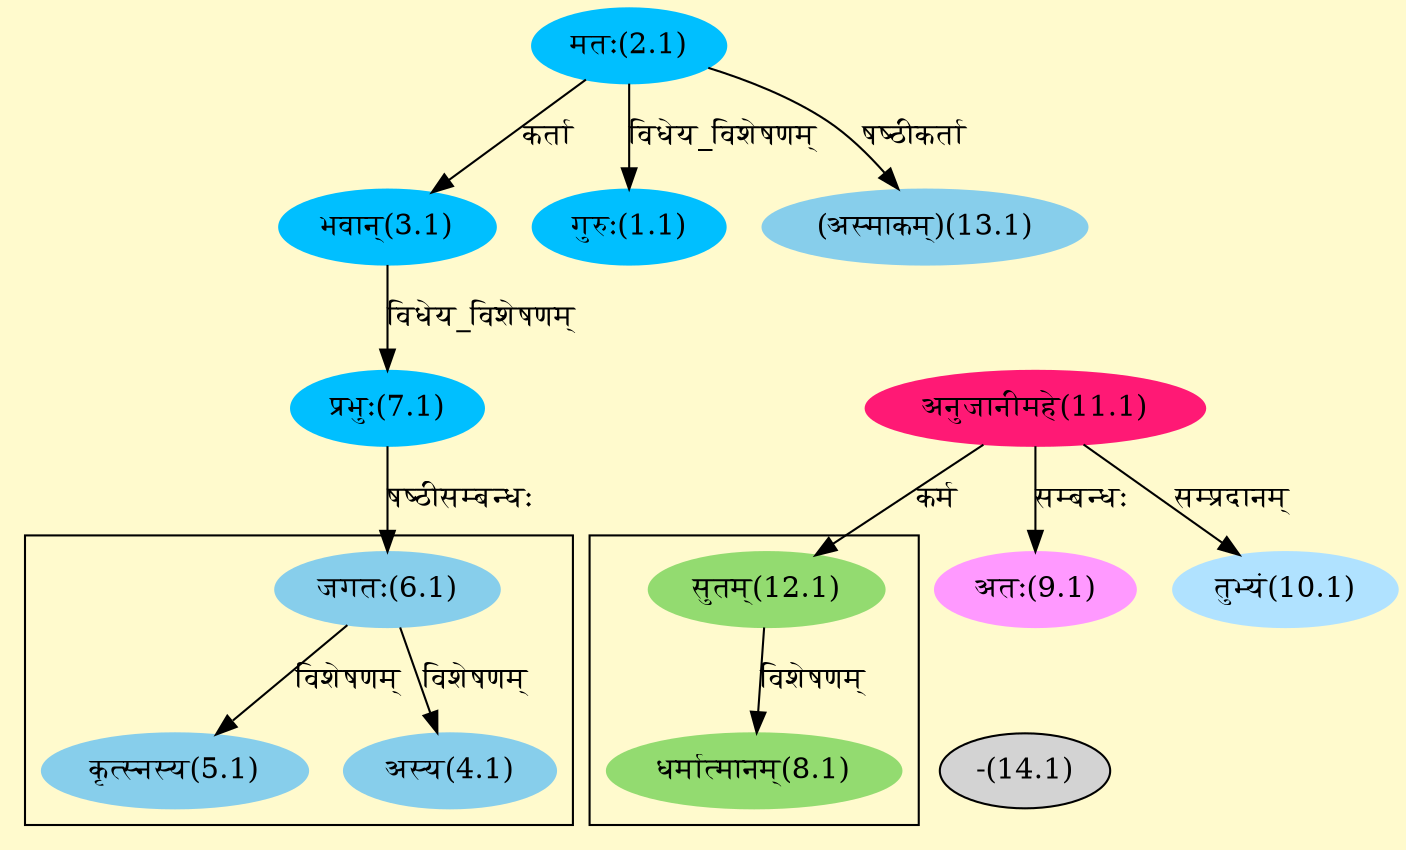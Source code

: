 digraph G{
rankdir=BT;
 compound=true;
 bgcolor="lemonchiffon1";

subgraph cluster_1{
Node4_1 [style=filled, color="#87CEEB" label = "अस्य(4.1)"]
Node6_1 [style=filled, color="#87CEEB" label = "जगतः(6.1)"]
Node5_1 [style=filled, color="#87CEEB" label = "कृत्स्नस्य(5.1)"]

}

subgraph cluster_2{
Node8_1 [style=filled, color="#93DB70" label = "धर्मात्मानम्(8.1)"]
Node12_1 [style=filled, color="#93DB70" label = "सुतम्(12.1)"]

}
Node1_1 [style=filled, color="#00BFFF" label = "गुरुः(1.1)"]
Node2_1 [style=filled, color="#00BFFF" label = "मतः(2.1)"]
Node [style=filled, color="" label = "()"]
Node3_1 [style=filled, color="#00BFFF" label = "भवान्(3.1)"]
Node6_1 [style=filled, color="#87CEEB" label = "जगतः(6.1)"]
Node7_1 [style=filled, color="#00BFFF" label = "प्रभुः(7.1)"]
Node9_1 [style=filled, color="#FF99FF" label = "अतः(9.1)"]
Node11_1 [style=filled, color="#FF1975" label = "अनुजानीमहे(11.1)"]
Node10_1 [style=filled, color="#B0E2FF" label = "तुभ्यं(10.1)"]
Node8_1 [style=filled, color="#93DB70" label = "धर्मात्मानम्(8.1)"]
Node12_1 [style=filled, color="#93DB70" label = "सुतम्(12.1)"]
Node13_1 [style=filled, color="#87CEEB" label = "(अस्माकम्)(13.1)"]
Node14_1 [style=filled, color="" label = "-(14.1)"]
/* Start of Relations section */

Node1_1 -> Node2_1 [  label="विधेय_विशेषणम्"  dir="back" ]
Node3_1 -> Node2_1 [  label="कर्ता"  dir="back" ]
Node4_1 -> Node6_1 [  label="विशेषणम्"  dir="back" ]
Node5_1 -> Node6_1 [  label="विशेषणम्"  dir="back" ]
Node6_1 -> Node7_1 [  label="षष्ठीसम्बन्धः"  dir="back" ]
Node7_1 -> Node3_1 [  label="विधेय_विशेषणम्"  dir="back" ]
Node8_1 -> Node12_1 [  label="विशेषणम्"  dir="back" ]
Node9_1 -> Node11_1 [  label="सम्बन्धः"  dir="back" ]
Node10_1 -> Node11_1 [  label="सम्प्रदानम्"  dir="back" ]
Node12_1 -> Node11_1 [  label="कर्म"  dir="back" ]
Node13_1 -> Node2_1 [  label="षष्ठीकर्ता"  dir="back" ]
}
